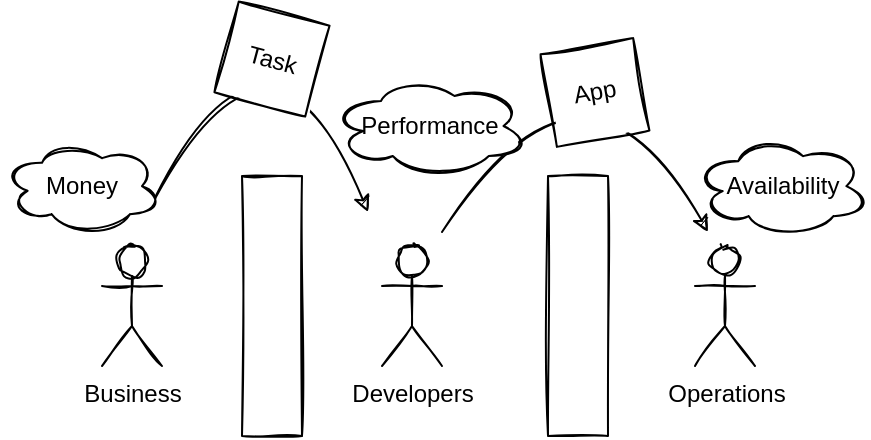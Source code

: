 <mxfile scale="4" border="20" disableSvgWarning="true">
    <diagram id="XoFYVbQiYouHSBdRtk4J" name="Page-1">
        <mxGraphModel dx="1742" dy="804" grid="1" gridSize="10" guides="1" tooltips="1" connect="1" arrows="1" fold="1" page="1" pageScale="1" pageWidth="583" pageHeight="413" math="0" shadow="0">
            <root>
                <mxCell id="0"/>
                <mxCell id="1" parent="0"/>
                <mxCell id="2" value="Business" style="shape=umlActor;verticalLabelPosition=bottom;verticalAlign=top;html=1;outlineConnect=0;sketch=1;labelBackgroundColor=none;" vertex="1" parent="1">
                    <mxGeometry x="137" y="177" width="30" height="60" as="geometry"/>
                </mxCell>
                <mxCell id="3" value="Developers" style="shape=umlActor;verticalLabelPosition=bottom;verticalAlign=top;html=1;outlineConnect=0;sketch=1;" vertex="1" parent="1">
                    <mxGeometry x="277" y="177" width="30" height="60" as="geometry"/>
                </mxCell>
                <mxCell id="4" value="Operations" style="shape=umlActor;verticalLabelPosition=bottom;verticalAlign=top;html=1;outlineConnect=0;sketch=1;" vertex="1" parent="1">
                    <mxGeometry x="433.5" y="177" width="30" height="60" as="geometry"/>
                </mxCell>
                <mxCell id="6" value="" style="whiteSpace=wrap;html=1;sketch=1;" vertex="1" parent="1">
                    <mxGeometry x="207" y="142" width="30" height="130" as="geometry"/>
                </mxCell>
                <mxCell id="7" value="" style="whiteSpace=wrap;html=1;sketch=1;" vertex="1" parent="1">
                    <mxGeometry x="360" y="142" width="30" height="130" as="geometry"/>
                </mxCell>
                <mxCell id="12" value="" style="endArrow=classic;html=1;sketch=1;curved=1;" edge="1" parent="1">
                    <mxGeometry width="50" height="50" relative="1" as="geometry">
                        <mxPoint x="160" y="160" as="sourcePoint"/>
                        <mxPoint x="270" y="160" as="targetPoint"/>
                        <Array as="points">
                            <mxPoint x="220" y="40"/>
                        </Array>
                    </mxGeometry>
                </mxCell>
                <mxCell id="10" value="Task" style="whiteSpace=wrap;html=1;aspect=fixed;rotation=15;sketch=1;" vertex="1" parent="1">
                    <mxGeometry x="198.5" y="60.0" width="47" height="47" as="geometry"/>
                </mxCell>
                <mxCell id="15" value="" style="endArrow=classic;html=1;sketch=1;curved=1;" edge="1" parent="1">
                    <mxGeometry width="50" height="50" relative="1" as="geometry">
                        <mxPoint x="307" y="170" as="sourcePoint"/>
                        <mxPoint x="440" y="170" as="targetPoint"/>
                        <Array as="points">
                            <mxPoint x="380" y="60"/>
                        </Array>
                    </mxGeometry>
                </mxCell>
                <mxCell id="11" value="App" style="whiteSpace=wrap;html=1;aspect=fixed;rotation=-10;sketch=1;" vertex="1" parent="1">
                    <mxGeometry x="360" y="76.71" width="47" height="47" as="geometry"/>
                </mxCell>
                <mxCell id="16" value="Money" style="ellipse;shape=cloud;whiteSpace=wrap;html=1;labelBackgroundColor=none;sketch=1;" vertex="1" parent="1">
                    <mxGeometry x="87" y="123.71" width="80" height="46.71" as="geometry"/>
                </mxCell>
                <mxCell id="17" value="Performance" style="ellipse;shape=cloud;whiteSpace=wrap;html=1;labelBackgroundColor=none;sketch=1;" vertex="1" parent="1">
                    <mxGeometry x="252" y="92" width="98" height="50" as="geometry"/>
                </mxCell>
                <mxCell id="18" value="Availability" style="ellipse;shape=cloud;whiteSpace=wrap;html=1;labelBackgroundColor=none;sketch=1;" vertex="1" parent="1">
                    <mxGeometry x="433.5" y="122.07" width="86.5" height="50" as="geometry"/>
                </mxCell>
            </root>
        </mxGraphModel>
    </diagram>
</mxfile>